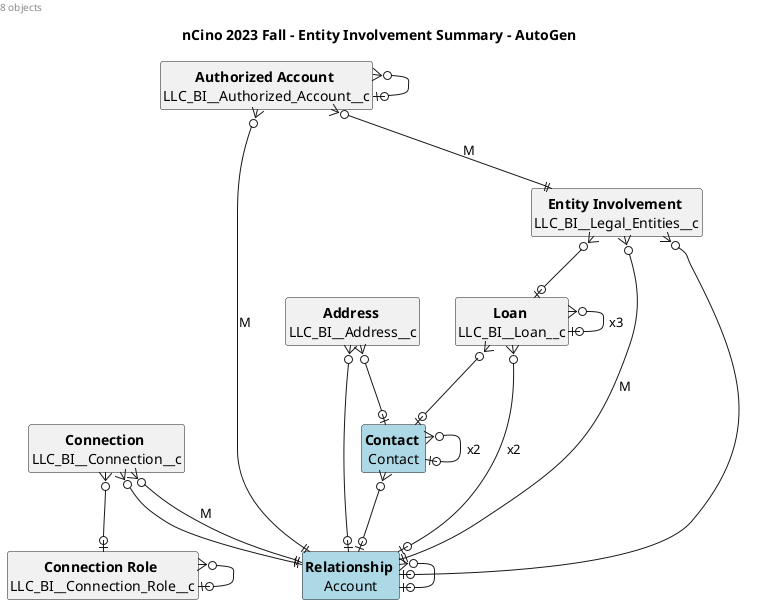 @startuml
'https://plantuml.com/class-diagram

left header 8 objects
title nCino 2023 Fall - Entity Involvement Summary - AutoGen

'skinparam classBorderThickness 0

hide circle
hide empty methods
hide empty fields

'legend right
'  Relationship
'    M = MasterDetail
'    xn = n-times
'  Field
'    bold = required
'    underline = MasterDetail
'endlegend


entity ConnectionRole as "<b>Connection Role</b> \nLLC_BI__Connection_Role__c"  {
}
entity Connection as "<b>Connection</b> \nLLC_BI__Connection__c"  {
}
entity Relationship as "<b>Relationship</b> \nAccount" #lightblue {
}
entity Contact as "<b>Contact</b> \nContact" #lightblue {
}
entity Address as "<b>Address</b> \nLLC_BI__Address__c"  {
}
entity AuthorizedAccount as "<b>Authorized Account</b> \nLLC_BI__Authorized_Account__c"  {
}
entity EntityInvolvement as "<b>Entity Involvement</b> \nLLC_BI__Legal_Entities__c"  {
}
entity Loan as "<b>Loan</b> \nLLC_BI__Loan__c"  {
}

Connection }o--|| Relationship: M
Loan }o--o| Relationship: x2
AuthorizedAccount }o--|| EntityInvolvement: M
Loan }o--o| Contact
EntityInvolvement }o--o| Relationship
EntityInvolvement }o--o| Loan
Loan }o--o| Loan: x3
Contact }o--o| Relationship
Address }o--o| Contact
Contact }o--o| Contact: x2
AuthorizedAccount }o--|| Relationship: M
Connection }o--|| Relationship
AuthorizedAccount }o--o| AuthorizedAccount
EntityInvolvement }o--|| Relationship: M
Relationship }o--o| Relationship
ConnectionRole }o--o| ConnectionRole
Connection }o--o| ConnectionRole
Address }o--o| Relationship

@enduml
